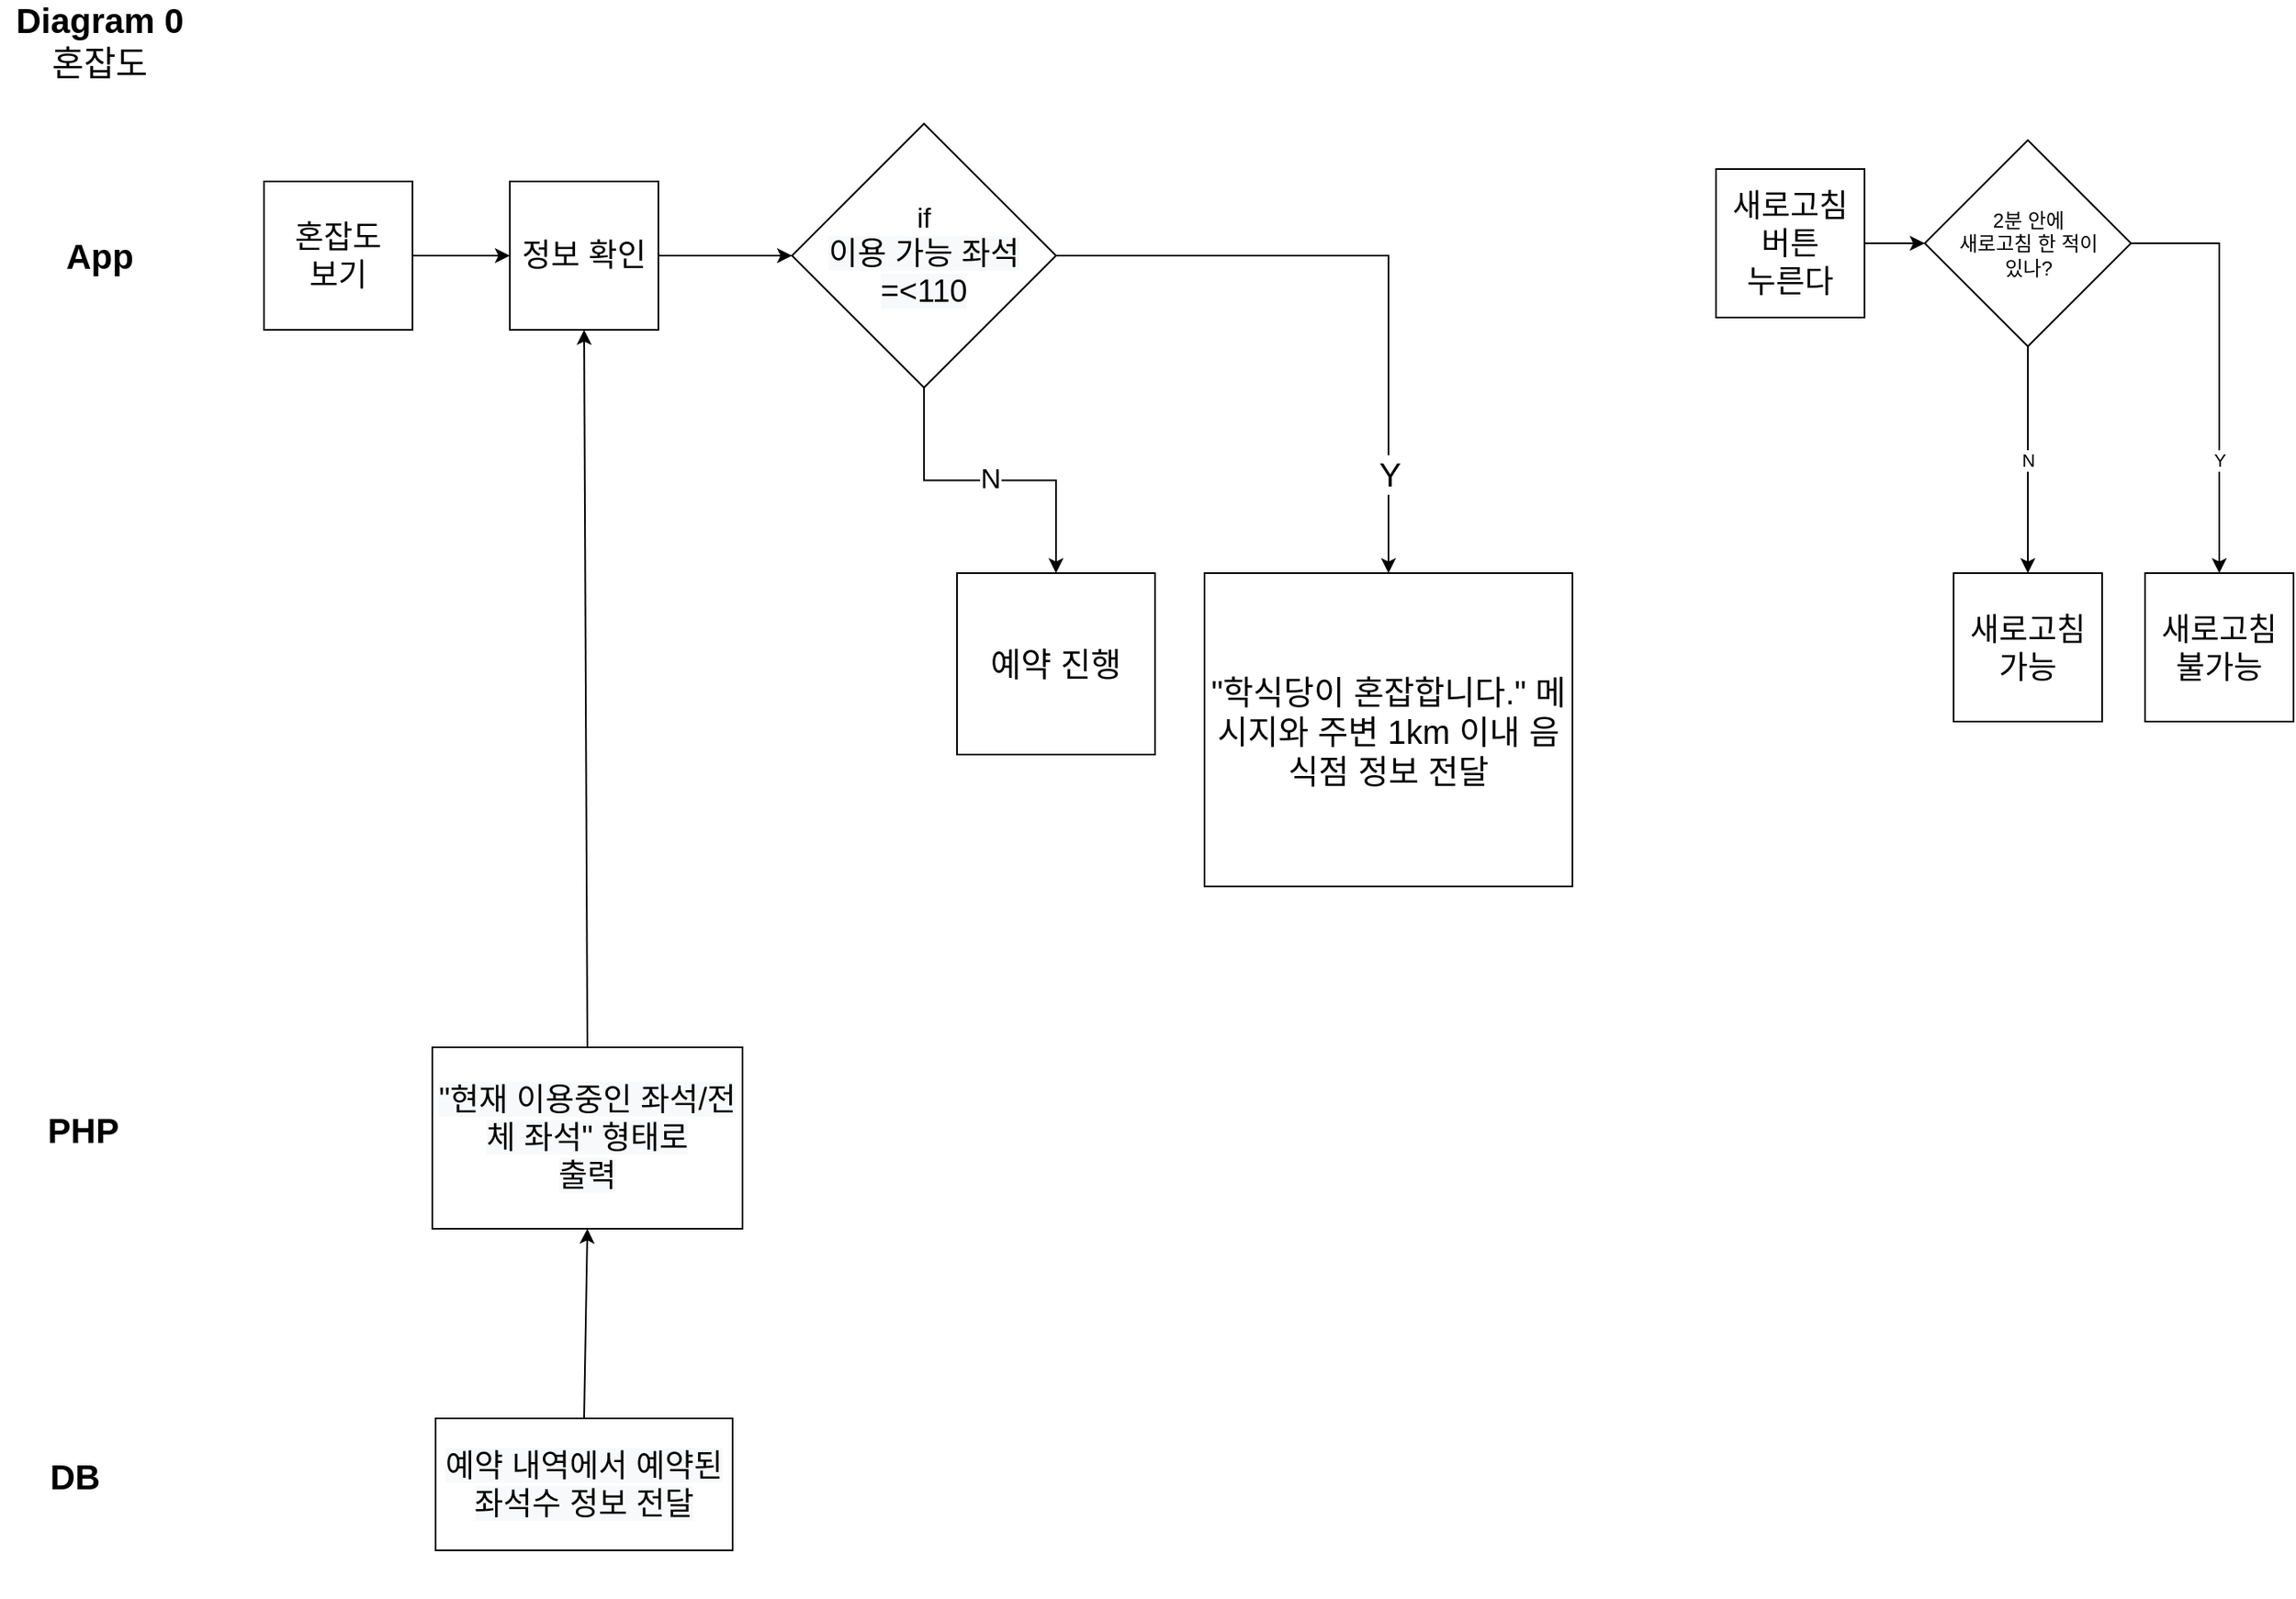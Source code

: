 <mxfile version="17.4.2" type="github">
  <diagram id="t8jLZpME2FRf261Ox9BI" name="Page-1">
    <mxGraphModel dx="1582" dy="925" grid="1" gridSize="10" guides="1" tooltips="1" connect="1" arrows="1" fold="1" page="1" pageScale="1" pageWidth="827" pageHeight="1169" math="0" shadow="0">
      <root>
        <mxCell id="0" />
        <mxCell id="1" parent="0" />
        <mxCell id="IUjfA274XiTZ8R5IMJOk-18" style="edgeStyle=orthogonalEdgeStyle;rounded=0;orthogonalLoop=1;jettySize=auto;html=1;entryX=0;entryY=0.5;entryDx=0;entryDy=0;fontSize=17;" parent="1" source="tWs4NPSTxIWH6wR3upc7-1" target="IUjfA274XiTZ8R5IMJOk-17" edge="1">
          <mxGeometry relative="1" as="geometry" />
        </mxCell>
        <mxCell id="tWs4NPSTxIWH6wR3upc7-1" value="&lt;font style=&quot;font-size: 19px;&quot;&gt;정보 확인&lt;/font&gt;" style="whiteSpace=wrap;html=1;aspect=fixed;fontSize=19;" parent="1" vertex="1">
          <mxGeometry x="369" y="165" width="90" height="90" as="geometry" />
        </mxCell>
        <mxCell id="ItUZ5gXeRA-rxZpXjLuS-3" value="" style="endArrow=classic;html=1;rounded=0;fontSize=13;entryX=0.5;entryY=1;entryDx=0;entryDy=0;exitX=0.5;exitY=0;exitDx=0;exitDy=0;" parent="1" source="ItUZ5gXeRA-rxZpXjLuS-11" target="tWs4NPSTxIWH6wR3upc7-1" edge="1">
          <mxGeometry width="50" height="50" relative="1" as="geometry">
            <mxPoint x="414" y="368" as="sourcePoint" />
            <mxPoint x="414.5" y="270" as="targetPoint" />
          </mxGeometry>
        </mxCell>
        <mxCell id="ItUZ5gXeRA-rxZpXjLuS-4" value="" style="endArrow=classic;html=1;rounded=0;fontSize=13;entryX=0.5;entryY=1;entryDx=0;entryDy=0;exitX=0.5;exitY=0;exitDx=0;exitDy=0;" parent="1" source="ItUZ5gXeRA-rxZpXjLuS-12" target="ItUZ5gXeRA-rxZpXjLuS-11" edge="1">
          <mxGeometry width="50" height="50" relative="1" as="geometry">
            <mxPoint x="414" y="890" as="sourcePoint" />
            <mxPoint x="414" y="782" as="targetPoint" />
          </mxGeometry>
        </mxCell>
        <mxCell id="ItUZ5gXeRA-rxZpXjLuS-5" value="&lt;span style=&quot;font-size: 21px&quot;&gt;&lt;b&gt;App&lt;/b&gt;&lt;/span&gt;" style="text;html=1;align=center;verticalAlign=middle;resizable=0;points=[];autosize=1;strokeColor=none;fillColor=none;fontSize=13;" parent="1" vertex="1">
          <mxGeometry x="90" y="200" width="60" height="20" as="geometry" />
        </mxCell>
        <mxCell id="ItUZ5gXeRA-rxZpXjLuS-7" value="&lt;span style=&quot;font-size: 21px&quot;&gt;&lt;b&gt;PHP&lt;/b&gt;&lt;/span&gt;" style="text;html=1;align=center;verticalAlign=middle;resizable=0;points=[];autosize=1;strokeColor=none;fillColor=none;fontSize=13;" parent="1" vertex="1">
          <mxGeometry x="80" y="730" width="60" height="20" as="geometry" />
        </mxCell>
        <mxCell id="ItUZ5gXeRA-rxZpXjLuS-8" value="&lt;span style=&quot;font-size: 21px&quot;&gt;&lt;b&gt;DB&lt;/b&gt;&lt;/span&gt;" style="text;html=1;align=center;verticalAlign=middle;resizable=0;points=[];autosize=1;strokeColor=none;fillColor=none;fontSize=13;" parent="1" vertex="1">
          <mxGeometry x="80" y="940" width="50" height="20" as="geometry" />
        </mxCell>
        <mxCell id="ItUZ5gXeRA-rxZpXjLuS-9" value="&lt;font style=&quot;font-size: 21px&quot;&gt;&lt;b&gt;Diagram 0&lt;/b&gt;&lt;br&gt;혼잡도&lt;/font&gt;" style="text;html=1;align=center;verticalAlign=middle;resizable=0;points=[];autosize=1;strokeColor=none;fillColor=none;fontSize=13;" parent="1" vertex="1">
          <mxGeometry x="60" y="60" width="120" height="40" as="geometry" />
        </mxCell>
        <mxCell id="ItUZ5gXeRA-rxZpXjLuS-11" value="&lt;span style=&quot;color: rgb(0 , 0 , 0) ; font-family: &amp;#34;helvetica&amp;#34; ; font-size: 19px ; font-style: normal ; font-weight: 400 ; letter-spacing: normal ; text-align: center ; text-indent: 0px ; text-transform: none ; word-spacing: 0px ; background-color: rgb(248 , 249 , 250) ; display: inline ; float: none&quot;&gt;&quot;현재 이용중인 좌석/전체 좌석&quot; 형태로 &lt;br&gt;출력&lt;/span&gt;" style="rounded=0;whiteSpace=wrap;html=1;fontSize=19;" parent="1" vertex="1">
          <mxGeometry x="322" y="690" width="188" height="110" as="geometry" />
        </mxCell>
        <mxCell id="ItUZ5gXeRA-rxZpXjLuS-12" value="&#xa;&#xa;&lt;span style=&quot;color: rgb(0, 0, 0); font-family: helvetica; font-size: 19px; font-style: normal; font-weight: 400; letter-spacing: normal; text-align: center; text-indent: 0px; text-transform: none; word-spacing: 0px; background-color: rgb(248, 249, 250); display: inline; float: none;&quot;&gt;예약 내역에서 예약된 좌석수 정보 전달&lt;/span&gt;&#xa;&#xa;" style="rounded=0;whiteSpace=wrap;html=1;fontSize=19;" parent="1" vertex="1">
          <mxGeometry x="324" y="915" width="180" height="80" as="geometry" />
        </mxCell>
        <mxCell id="IUjfA274XiTZ8R5IMJOk-3" style="edgeStyle=orthogonalEdgeStyle;rounded=0;orthogonalLoop=1;jettySize=auto;html=1;" parent="1" source="IUjfA274XiTZ8R5IMJOk-2" target="tWs4NPSTxIWH6wR3upc7-1" edge="1">
          <mxGeometry relative="1" as="geometry" />
        </mxCell>
        <mxCell id="IUjfA274XiTZ8R5IMJOk-2" value="&lt;font style=&quot;font-size: 19px&quot;&gt;혼잡도&lt;br&gt;보기&lt;br&gt;&lt;/font&gt;" style="whiteSpace=wrap;html=1;aspect=fixed;fontSize=19;" parent="1" vertex="1">
          <mxGeometry x="220" y="165" width="90" height="90" as="geometry" />
        </mxCell>
        <mxCell id="IUjfA274XiTZ8R5IMJOk-9" value="N" style="edgeStyle=orthogonalEdgeStyle;rounded=0;orthogonalLoop=1;jettySize=auto;html=1;exitX=0.5;exitY=1;exitDx=0;exitDy=0;entryX=0.5;entryY=0;entryDx=0;entryDy=0;" parent="1" source="IUjfA274XiTZ8R5IMJOk-6" target="IUjfA274XiTZ8R5IMJOk-11" edge="1">
          <mxGeometry relative="1" as="geometry">
            <mxPoint x="1288.857" y="282.5" as="targetPoint" />
          </mxGeometry>
        </mxCell>
        <mxCell id="IUjfA274XiTZ8R5IMJOk-10" value="Y" style="edgeStyle=orthogonalEdgeStyle;rounded=0;orthogonalLoop=1;jettySize=auto;html=1;exitX=1;exitY=0.5;exitDx=0;exitDy=0;" parent="1" source="IUjfA274XiTZ8R5IMJOk-6" target="IUjfA274XiTZ8R5IMJOk-14" edge="1">
          <mxGeometry x="0.448" relative="1" as="geometry">
            <mxPoint x="1399" y="282.5" as="targetPoint" />
            <mxPoint y="1" as="offset" />
          </mxGeometry>
        </mxCell>
        <mxCell id="IUjfA274XiTZ8R5IMJOk-6" value="2분 안에&lt;br&gt;새로고침 한 적이 &lt;br&gt;있나?" style="rhombus;whiteSpace=wrap;html=1;" parent="1" vertex="1">
          <mxGeometry x="1226.5" y="140" width="125" height="125" as="geometry" />
        </mxCell>
        <mxCell id="IUjfA274XiTZ8R5IMJOk-11" value="&lt;font style=&quot;font-size: 19px&quot;&gt;새로고침 가능&lt;br&gt;&lt;/font&gt;" style="whiteSpace=wrap;html=1;aspect=fixed;fontSize=19;" parent="1" vertex="1">
          <mxGeometry x="1244" y="402.5" width="90" height="90" as="geometry" />
        </mxCell>
        <mxCell id="IUjfA274XiTZ8R5IMJOk-13" style="edgeStyle=orthogonalEdgeStyle;rounded=0;orthogonalLoop=1;jettySize=auto;html=1;" parent="1" source="IUjfA274XiTZ8R5IMJOk-12" target="IUjfA274XiTZ8R5IMJOk-6" edge="1">
          <mxGeometry relative="1" as="geometry" />
        </mxCell>
        <mxCell id="IUjfA274XiTZ8R5IMJOk-12" value="&lt;font style=&quot;font-size: 19px&quot;&gt;새로고침&lt;br&gt;버튼&lt;br&gt;누른다&lt;br&gt;&lt;/font&gt;" style="whiteSpace=wrap;html=1;aspect=fixed;fontSize=19;" parent="1" vertex="1">
          <mxGeometry x="1100" y="157.5" width="90" height="90" as="geometry" />
        </mxCell>
        <mxCell id="IUjfA274XiTZ8R5IMJOk-14" value="&lt;font style=&quot;font-size: 19px&quot;&gt;새로고침 불가능&lt;br&gt;&lt;/font&gt;" style="whiteSpace=wrap;html=1;aspect=fixed;fontSize=19;" parent="1" vertex="1">
          <mxGeometry x="1360" y="402.5" width="90" height="90" as="geometry" />
        </mxCell>
        <mxCell id="IUjfA274XiTZ8R5IMJOk-19" value="N" style="edgeStyle=orthogonalEdgeStyle;rounded=0;orthogonalLoop=1;jettySize=auto;html=1;fontSize=17;" parent="1" source="IUjfA274XiTZ8R5IMJOk-17" target="IUjfA274XiTZ8R5IMJOk-20" edge="1">
          <mxGeometry relative="1" as="geometry">
            <mxPoint x="620" y="460" as="targetPoint" />
          </mxGeometry>
        </mxCell>
        <mxCell id="IUjfA274XiTZ8R5IMJOk-21" value="Y" style="edgeStyle=orthogonalEdgeStyle;rounded=0;orthogonalLoop=1;jettySize=auto;html=1;fontSize=20;" parent="1" source="IUjfA274XiTZ8R5IMJOk-17" target="IUjfA274XiTZ8R5IMJOk-22" edge="1">
          <mxGeometry x="0.694" relative="1" as="geometry">
            <mxPoint x="760" y="400" as="targetPoint" />
            <mxPoint as="offset" />
          </mxGeometry>
        </mxCell>
        <mxCell id="IUjfA274XiTZ8R5IMJOk-17" value="&lt;font style=&quot;font-size: 17px&quot;&gt;if&lt;/font&gt;&lt;br&gt;&lt;span style=&quot;color: rgb(0 , 0 , 0) ; font-family: &amp;#34;helvetica&amp;#34; ; font-size: 19px ; font-style: normal ; font-weight: 400 ; letter-spacing: normal ; text-align: center ; text-indent: 0px ; text-transform: none ; word-spacing: 0px ; background-color: rgb(248 , 249 , 250) ; display: inline ; float: none&quot;&gt;이용 가능 좌석 &lt;br&gt;=&amp;lt;110&lt;/span&gt;" style="rhombus;whiteSpace=wrap;html=1;shadow=0;glass=0;sketch=0;" parent="1" vertex="1">
          <mxGeometry x="540" y="130" width="160" height="160" as="geometry" />
        </mxCell>
        <mxCell id="IUjfA274XiTZ8R5IMJOk-20" value="&lt;font style=&quot;font-size: 20px&quot;&gt;예약 진행&lt;/font&gt;" style="rounded=0;whiteSpace=wrap;html=1;shadow=0;glass=0;sketch=0;fontSize=17;" parent="1" vertex="1">
          <mxGeometry x="640" y="402.5" width="120" height="110" as="geometry" />
        </mxCell>
        <mxCell id="IUjfA274XiTZ8R5IMJOk-22" value="&quot;학식당이 혼잡합니다.&quot; 메시지와 주변 1km 이내 음식점 정보 전달" style="rounded=0;whiteSpace=wrap;html=1;shadow=0;glass=0;sketch=0;fontSize=20;" parent="1" vertex="1">
          <mxGeometry x="790" y="402.5" width="223" height="190" as="geometry" />
        </mxCell>
      </root>
    </mxGraphModel>
  </diagram>
</mxfile>
